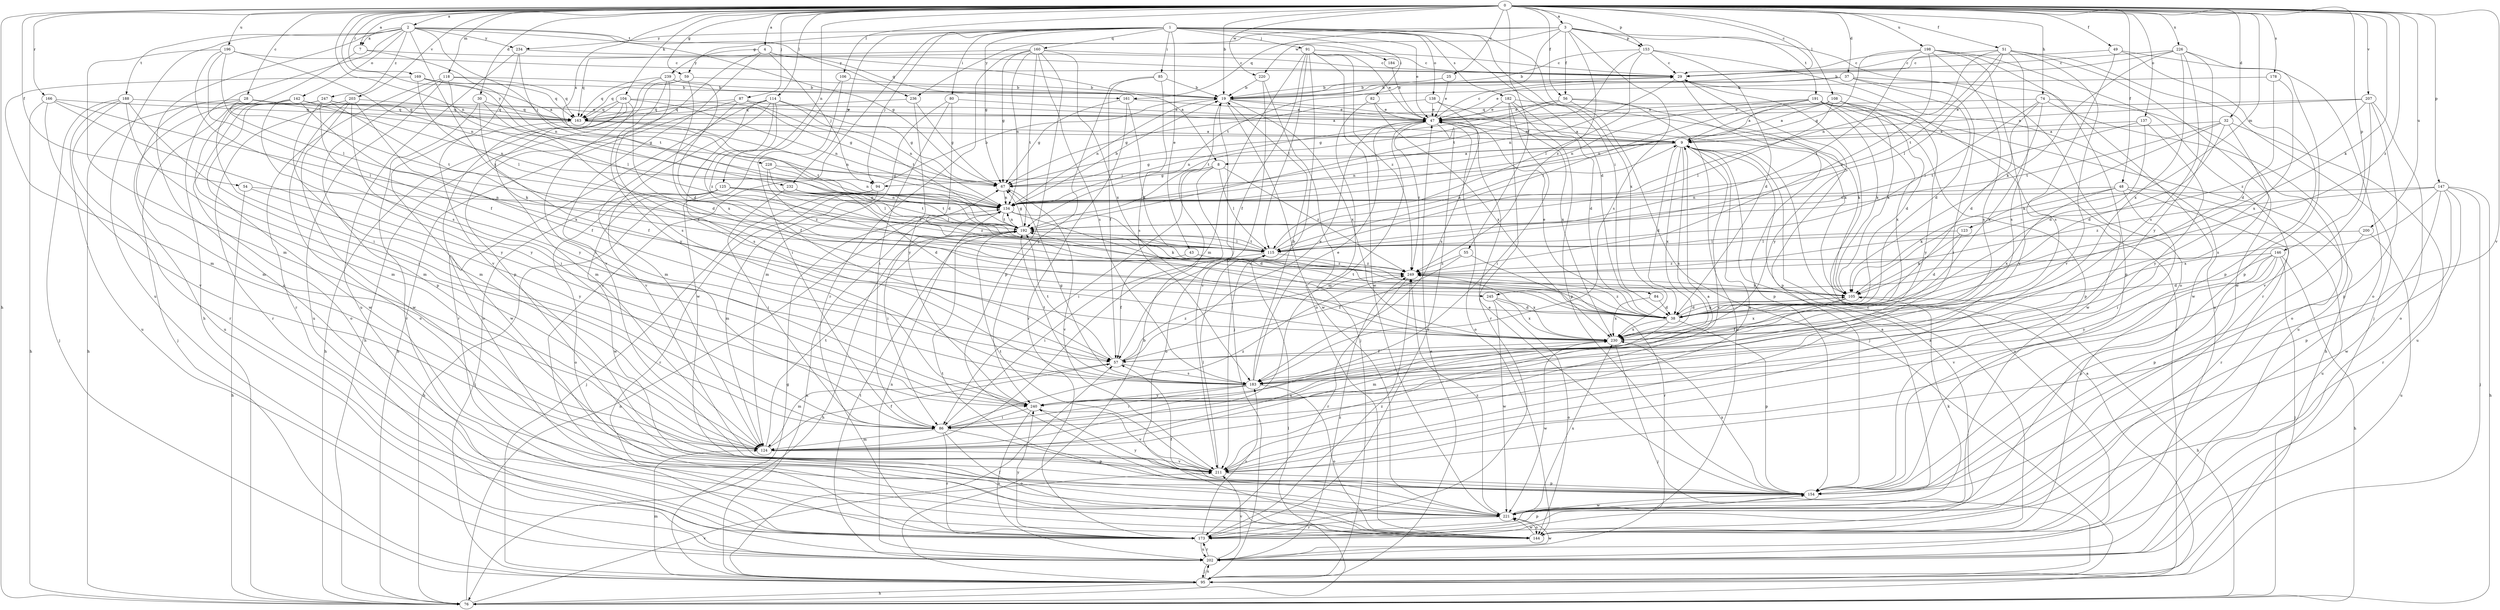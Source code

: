 strict digraph  {
0;
1;
2;
3;
4;
7;
8;
9;
19;
25;
28;
29;
30;
32;
37;
38;
43;
47;
48;
49;
51;
54;
55;
56;
57;
59;
67;
74;
76;
80;
82;
84;
85;
86;
87;
91;
94;
95;
104;
105;
106;
108;
114;
115;
118;
123;
124;
125;
134;
137;
138;
142;
144;
146;
147;
153;
154;
160;
161;
163;
166;
169;
173;
178;
182;
183;
184;
188;
191;
192;
196;
198;
200;
202;
203;
207;
211;
220;
221;
226;
228;
230;
232;
234;
236;
239;
240;
245;
247;
249;
0 -> 2  [label=a];
0 -> 3  [label=a];
0 -> 4  [label=a];
0 -> 7  [label=a];
0 -> 19  [label=b];
0 -> 25  [label=c];
0 -> 28  [label=c];
0 -> 29  [label=c];
0 -> 30  [label=d];
0 -> 32  [label=d];
0 -> 37  [label=d];
0 -> 48  [label=f];
0 -> 49  [label=f];
0 -> 51  [label=f];
0 -> 54  [label=f];
0 -> 55  [label=f];
0 -> 56  [label=f];
0 -> 59  [label=g];
0 -> 74  [label=h];
0 -> 76  [label=h];
0 -> 87  [label=j];
0 -> 104  [label=k];
0 -> 105  [label=k];
0 -> 106  [label=l];
0 -> 108  [label=l];
0 -> 114  [label=l];
0 -> 118  [label=m];
0 -> 123  [label=m];
0 -> 125  [label=n];
0 -> 134  [label=n];
0 -> 137  [label=o];
0 -> 146  [label=p];
0 -> 147  [label=p];
0 -> 153  [label=p];
0 -> 166  [label=r];
0 -> 169  [label=r];
0 -> 178  [label=s];
0 -> 196  [label=u];
0 -> 198  [label=u];
0 -> 200  [label=u];
0 -> 203  [label=v];
0 -> 207  [label=v];
0 -> 211  [label=v];
0 -> 220  [label=w];
0 -> 226  [label=x];
0 -> 228  [label=x];
0 -> 232  [label=y];
0 -> 245  [label=z];
1 -> 38  [label=d];
1 -> 43  [label=e];
1 -> 47  [label=e];
1 -> 59  [label=g];
1 -> 67  [label=g];
1 -> 80  [label=i];
1 -> 82  [label=i];
1 -> 84  [label=i];
1 -> 85  [label=i];
1 -> 91  [label=j];
1 -> 94  [label=j];
1 -> 138  [label=o];
1 -> 160  [label=q];
1 -> 173  [label=r];
1 -> 182  [label=s];
1 -> 230  [label=x];
1 -> 232  [label=y];
1 -> 234  [label=y];
2 -> 7  [label=a];
2 -> 67  [label=g];
2 -> 76  [label=h];
2 -> 94  [label=j];
2 -> 142  [label=o];
2 -> 144  [label=o];
2 -> 184  [label=t];
2 -> 188  [label=t];
2 -> 202  [label=u];
2 -> 234  [label=y];
2 -> 236  [label=y];
2 -> 245  [label=z];
2 -> 247  [label=z];
3 -> 56  [label=f];
3 -> 144  [label=o];
3 -> 153  [label=p];
3 -> 161  [label=q];
3 -> 183  [label=s];
3 -> 191  [label=t];
3 -> 192  [label=t];
3 -> 220  [label=w];
3 -> 236  [label=y];
3 -> 249  [label=z];
4 -> 8  [label=a];
4 -> 94  [label=j];
4 -> 154  [label=p];
4 -> 161  [label=q];
4 -> 211  [label=v];
4 -> 239  [label=y];
7 -> 29  [label=c];
7 -> 86  [label=i];
7 -> 134  [label=n];
8 -> 67  [label=g];
8 -> 86  [label=i];
8 -> 94  [label=j];
8 -> 115  [label=l];
8 -> 144  [label=o];
8 -> 249  [label=z];
9 -> 8  [label=a];
9 -> 38  [label=d];
9 -> 47  [label=e];
9 -> 67  [label=g];
9 -> 134  [label=n];
9 -> 183  [label=s];
9 -> 202  [label=u];
9 -> 211  [label=v];
9 -> 230  [label=x];
19 -> 47  [label=e];
19 -> 105  [label=k];
19 -> 134  [label=n];
19 -> 211  [label=v];
19 -> 221  [label=w];
19 -> 230  [label=x];
25 -> 19  [label=b];
25 -> 47  [label=e];
28 -> 67  [label=g];
28 -> 76  [label=h];
28 -> 124  [label=m];
28 -> 163  [label=q];
28 -> 192  [label=t];
29 -> 19  [label=b];
29 -> 134  [label=n];
29 -> 154  [label=p];
29 -> 240  [label=y];
30 -> 57  [label=f];
30 -> 163  [label=q];
30 -> 173  [label=r];
30 -> 230  [label=x];
32 -> 9  [label=a];
32 -> 38  [label=d];
32 -> 105  [label=k];
32 -> 183  [label=s];
32 -> 192  [label=t];
32 -> 202  [label=u];
37 -> 19  [label=b];
37 -> 38  [label=d];
37 -> 47  [label=e];
37 -> 86  [label=i];
37 -> 221  [label=w];
38 -> 47  [label=e];
38 -> 105  [label=k];
38 -> 124  [label=m];
38 -> 154  [label=p];
38 -> 192  [label=t];
38 -> 230  [label=x];
38 -> 249  [label=z];
43 -> 57  [label=f];
43 -> 249  [label=z];
47 -> 9  [label=a];
47 -> 29  [label=c];
47 -> 124  [label=m];
47 -> 134  [label=n];
47 -> 144  [label=o];
47 -> 173  [label=r];
47 -> 249  [label=z];
48 -> 86  [label=i];
48 -> 105  [label=k];
48 -> 134  [label=n];
48 -> 173  [label=r];
48 -> 202  [label=u];
48 -> 230  [label=x];
49 -> 29  [label=c];
49 -> 144  [label=o];
49 -> 154  [label=p];
49 -> 183  [label=s];
51 -> 29  [label=c];
51 -> 95  [label=j];
51 -> 115  [label=l];
51 -> 134  [label=n];
51 -> 183  [label=s];
51 -> 192  [label=t];
51 -> 211  [label=v];
51 -> 221  [label=w];
54 -> 76  [label=h];
54 -> 134  [label=n];
54 -> 240  [label=y];
55 -> 57  [label=f];
55 -> 173  [label=r];
55 -> 249  [label=z];
56 -> 47  [label=e];
56 -> 67  [label=g];
56 -> 95  [label=j];
56 -> 154  [label=p];
56 -> 192  [label=t];
56 -> 202  [label=u];
57 -> 47  [label=e];
57 -> 124  [label=m];
57 -> 183  [label=s];
57 -> 192  [label=t];
57 -> 249  [label=z];
59 -> 19  [label=b];
59 -> 76  [label=h];
59 -> 163  [label=q];
59 -> 230  [label=x];
67 -> 134  [label=n];
67 -> 211  [label=v];
74 -> 38  [label=d];
74 -> 115  [label=l];
74 -> 144  [label=o];
74 -> 163  [label=q];
74 -> 202  [label=u];
74 -> 230  [label=x];
76 -> 9  [label=a];
76 -> 115  [label=l];
76 -> 134  [label=n];
76 -> 211  [label=v];
80 -> 38  [label=d];
80 -> 47  [label=e];
80 -> 86  [label=i];
80 -> 124  [label=m];
82 -> 47  [label=e];
82 -> 95  [label=j];
82 -> 230  [label=x];
84 -> 38  [label=d];
84 -> 230  [label=x];
85 -> 19  [label=b];
85 -> 57  [label=f];
85 -> 183  [label=s];
85 -> 240  [label=y];
86 -> 124  [label=m];
86 -> 144  [label=o];
86 -> 154  [label=p];
86 -> 173  [label=r];
86 -> 249  [label=z];
87 -> 9  [label=a];
87 -> 76  [label=h];
87 -> 124  [label=m];
87 -> 163  [label=q];
87 -> 192  [label=t];
91 -> 29  [label=c];
91 -> 47  [label=e];
91 -> 57  [label=f];
91 -> 115  [label=l];
91 -> 124  [label=m];
91 -> 211  [label=v];
91 -> 221  [label=w];
91 -> 249  [label=z];
94 -> 19  [label=b];
94 -> 95  [label=j];
94 -> 124  [label=m];
94 -> 173  [label=r];
95 -> 19  [label=b];
95 -> 29  [label=c];
95 -> 47  [label=e];
95 -> 57  [label=f];
95 -> 67  [label=g];
95 -> 76  [label=h];
95 -> 124  [label=m];
95 -> 134  [label=n];
95 -> 202  [label=u];
104 -> 38  [label=d];
104 -> 67  [label=g];
104 -> 76  [label=h];
104 -> 124  [label=m];
104 -> 134  [label=n];
104 -> 144  [label=o];
104 -> 163  [label=q];
105 -> 38  [label=d];
105 -> 57  [label=f];
105 -> 76  [label=h];
105 -> 230  [label=x];
106 -> 19  [label=b];
106 -> 86  [label=i];
106 -> 221  [label=w];
108 -> 9  [label=a];
108 -> 38  [label=d];
108 -> 47  [label=e];
108 -> 105  [label=k];
108 -> 115  [label=l];
108 -> 134  [label=n];
108 -> 240  [label=y];
114 -> 57  [label=f];
114 -> 67  [label=g];
114 -> 134  [label=n];
114 -> 163  [label=q];
114 -> 173  [label=r];
114 -> 183  [label=s];
114 -> 211  [label=v];
114 -> 249  [label=z];
115 -> 9  [label=a];
115 -> 86  [label=i];
115 -> 192  [label=t];
115 -> 249  [label=z];
118 -> 19  [label=b];
118 -> 115  [label=l];
118 -> 154  [label=p];
118 -> 163  [label=q];
118 -> 173  [label=r];
118 -> 202  [label=u];
123 -> 38  [label=d];
123 -> 105  [label=k];
123 -> 115  [label=l];
124 -> 9  [label=a];
124 -> 57  [label=f];
124 -> 192  [label=t];
124 -> 211  [label=v];
124 -> 230  [label=x];
125 -> 76  [label=h];
125 -> 95  [label=j];
125 -> 115  [label=l];
125 -> 134  [label=n];
125 -> 144  [label=o];
125 -> 192  [label=t];
125 -> 221  [label=w];
125 -> 249  [label=z];
134 -> 19  [label=b];
134 -> 38  [label=d];
134 -> 86  [label=i];
134 -> 105  [label=k];
134 -> 192  [label=t];
137 -> 9  [label=a];
137 -> 38  [label=d];
137 -> 192  [label=t];
137 -> 240  [label=y];
138 -> 47  [label=e];
138 -> 67  [label=g];
138 -> 183  [label=s];
138 -> 230  [label=x];
142 -> 95  [label=j];
142 -> 124  [label=m];
142 -> 134  [label=n];
142 -> 163  [label=q];
142 -> 202  [label=u];
142 -> 230  [label=x];
142 -> 240  [label=y];
144 -> 9  [label=a];
144 -> 29  [label=c];
144 -> 221  [label=w];
146 -> 38  [label=d];
146 -> 76  [label=h];
146 -> 95  [label=j];
146 -> 154  [label=p];
146 -> 211  [label=v];
146 -> 240  [label=y];
146 -> 249  [label=z];
147 -> 76  [label=h];
147 -> 95  [label=j];
147 -> 134  [label=n];
147 -> 154  [label=p];
147 -> 173  [label=r];
147 -> 221  [label=w];
147 -> 230  [label=x];
147 -> 249  [label=z];
153 -> 19  [label=b];
153 -> 29  [label=c];
153 -> 38  [label=d];
153 -> 115  [label=l];
153 -> 192  [label=t];
153 -> 202  [label=u];
154 -> 47  [label=e];
154 -> 221  [label=w];
154 -> 230  [label=x];
154 -> 240  [label=y];
160 -> 29  [label=c];
160 -> 67  [label=g];
160 -> 134  [label=n];
160 -> 154  [label=p];
160 -> 163  [label=q];
160 -> 173  [label=r];
160 -> 183  [label=s];
160 -> 192  [label=t];
160 -> 230  [label=x];
161 -> 47  [label=e];
161 -> 67  [label=g];
161 -> 105  [label=k];
161 -> 173  [label=r];
163 -> 9  [label=a];
163 -> 134  [label=n];
163 -> 192  [label=t];
163 -> 221  [label=w];
166 -> 76  [label=h];
166 -> 115  [label=l];
166 -> 163  [label=q];
166 -> 211  [label=v];
166 -> 240  [label=y];
169 -> 9  [label=a];
169 -> 19  [label=b];
169 -> 115  [label=l];
169 -> 124  [label=m];
169 -> 163  [label=q];
173 -> 154  [label=p];
173 -> 183  [label=s];
173 -> 202  [label=u];
173 -> 240  [label=y];
173 -> 249  [label=z];
178 -> 19  [label=b];
178 -> 38  [label=d];
178 -> 230  [label=x];
182 -> 38  [label=d];
182 -> 47  [label=e];
182 -> 86  [label=i];
182 -> 105  [label=k];
182 -> 154  [label=p];
182 -> 173  [label=r];
183 -> 19  [label=b];
183 -> 47  [label=e];
183 -> 67  [label=g];
183 -> 86  [label=i];
183 -> 144  [label=o];
183 -> 192  [label=t];
183 -> 240  [label=y];
184 -> 47  [label=e];
188 -> 47  [label=e];
188 -> 86  [label=i];
188 -> 95  [label=j];
188 -> 124  [label=m];
188 -> 173  [label=r];
188 -> 202  [label=u];
191 -> 9  [label=a];
191 -> 47  [label=e];
191 -> 76  [label=h];
191 -> 105  [label=k];
191 -> 115  [label=l];
191 -> 134  [label=n];
191 -> 154  [label=p];
191 -> 221  [label=w];
191 -> 230  [label=x];
192 -> 67  [label=g];
192 -> 76  [label=h];
192 -> 115  [label=l];
192 -> 134  [label=n];
196 -> 29  [label=c];
196 -> 57  [label=f];
196 -> 115  [label=l];
196 -> 124  [label=m];
196 -> 134  [label=n];
196 -> 183  [label=s];
198 -> 29  [label=c];
198 -> 67  [label=g];
198 -> 115  [label=l];
198 -> 154  [label=p];
198 -> 173  [label=r];
198 -> 183  [label=s];
198 -> 211  [label=v];
198 -> 249  [label=z];
200 -> 115  [label=l];
200 -> 154  [label=p];
200 -> 202  [label=u];
202 -> 95  [label=j];
202 -> 134  [label=n];
202 -> 173  [label=r];
202 -> 192  [label=t];
202 -> 211  [label=v];
202 -> 221  [label=w];
202 -> 249  [label=z];
203 -> 57  [label=f];
203 -> 86  [label=i];
203 -> 144  [label=o];
203 -> 163  [label=q];
203 -> 173  [label=r];
203 -> 221  [label=w];
207 -> 9  [label=a];
207 -> 47  [label=e];
207 -> 144  [label=o];
207 -> 154  [label=p];
207 -> 211  [label=v];
207 -> 249  [label=z];
211 -> 9  [label=a];
211 -> 115  [label=l];
211 -> 154  [label=p];
211 -> 192  [label=t];
220 -> 19  [label=b];
220 -> 95  [label=j];
220 -> 144  [label=o];
221 -> 9  [label=a];
221 -> 57  [label=f];
221 -> 105  [label=k];
221 -> 144  [label=o];
221 -> 173  [label=r];
221 -> 192  [label=t];
221 -> 230  [label=x];
221 -> 249  [label=z];
226 -> 19  [label=b];
226 -> 29  [label=c];
226 -> 105  [label=k];
226 -> 154  [label=p];
226 -> 183  [label=s];
226 -> 230  [label=x];
226 -> 240  [label=y];
228 -> 67  [label=g];
228 -> 115  [label=l];
228 -> 134  [label=n];
228 -> 249  [label=z];
230 -> 57  [label=f];
230 -> 95  [label=j];
230 -> 221  [label=w];
232 -> 38  [label=d];
232 -> 86  [label=i];
232 -> 115  [label=l];
232 -> 134  [label=n];
232 -> 192  [label=t];
234 -> 29  [label=c];
234 -> 192  [label=t];
234 -> 202  [label=u];
234 -> 211  [label=v];
236 -> 67  [label=g];
236 -> 163  [label=q];
236 -> 240  [label=y];
239 -> 19  [label=b];
239 -> 38  [label=d];
239 -> 86  [label=i];
239 -> 163  [label=q];
239 -> 183  [label=s];
239 -> 240  [label=y];
240 -> 86  [label=i];
240 -> 202  [label=u];
240 -> 211  [label=v];
245 -> 38  [label=d];
245 -> 144  [label=o];
245 -> 221  [label=w];
245 -> 230  [label=x];
247 -> 47  [label=e];
247 -> 105  [label=k];
247 -> 124  [label=m];
247 -> 144  [label=o];
247 -> 163  [label=q];
247 -> 221  [label=w];
247 -> 240  [label=y];
249 -> 105  [label=k];
249 -> 173  [label=r];
249 -> 230  [label=x];
}
